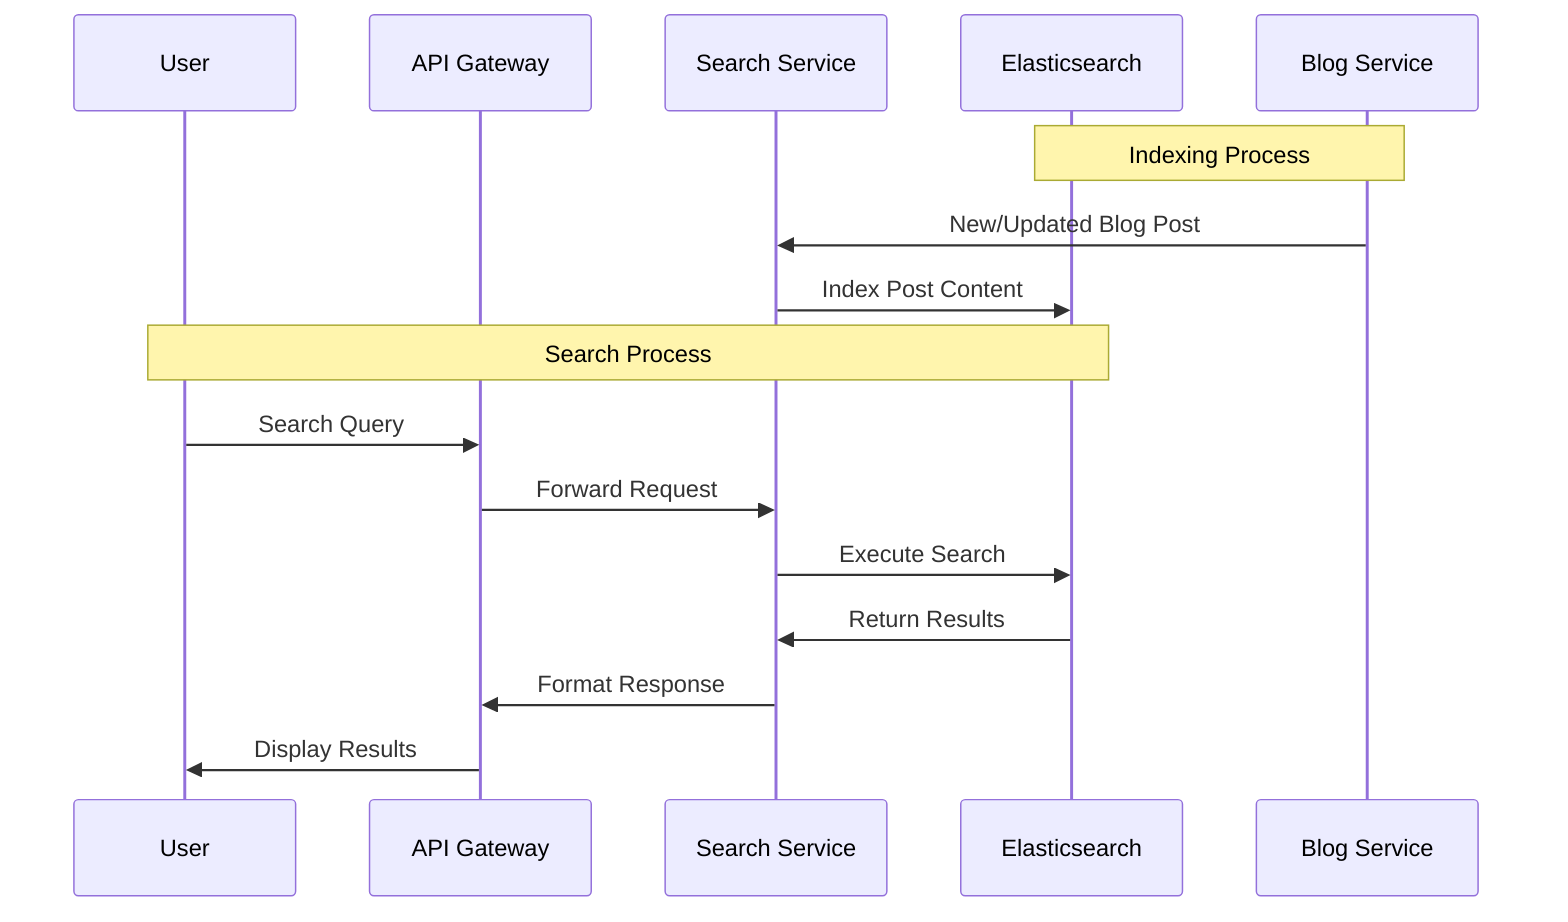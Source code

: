 sequenceDiagram
    participant U as User
    participant API as API Gateway
    participant S as Search Service
    participant E as Elasticsearch
    participant B as Blog Service
    
    %% Indexing Flow
    Note over B,E: Indexing Process
    B->>S: New/Updated Blog Post
    S->>E: Index Post Content
    
    %% Search Flow
    Note over U,E: Search Process
    U->>API: Search Query
    API->>S: Forward Request
    S->>E: Execute Search
    E->>S: Return Results
    S->>API: Format Response
    API->>U: Display Results
